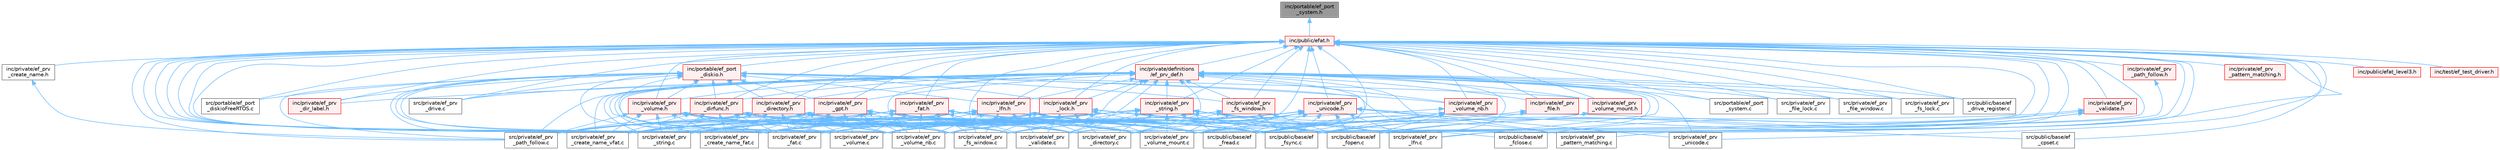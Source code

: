digraph "inc/portable/ef_port_system.h"
{
 // LATEX_PDF_SIZE
  bgcolor="transparent";
  edge [fontname=Helvetica,fontsize=10,labelfontname=Helvetica,labelfontsize=10];
  node [fontname=Helvetica,fontsize=10,shape=box,height=0.2,width=0.4];
  Node1 [id="Node000001",label="inc/portable/ef_port\l_system.h",height=0.2,width=0.4,color="gray40", fillcolor="grey60", style="filled", fontcolor="black",tooltip="Header file for portable system functions."];
  Node1 -> Node2 [id="edge1_Node000001_Node000002",dir="back",color="steelblue1",style="solid",tooltip=" "];
  Node2 [id="Node000002",label="inc/public/efat.h",height=0.2,width=0.4,color="red", fillcolor="#FFF0F0", style="filled",URL="$efat_8h.html",tooltip="Header file for eFAT module."];
  Node2 -> Node3 [id="edge2_Node000002_Node000003",dir="back",color="steelblue1",style="solid",tooltip=" "];
  Node3 [id="Node000003",label="inc/portable/ef_port\l_diskio.h",height=0.2,width=0.4,color="red", fillcolor="#FFF0F0", style="filled",URL="$ef__port__diskio_8h.html",tooltip="Header file for Low level disk interface."];
  Node3 -> Node4 [id="edge3_Node000003_Node000004",dir="back",color="steelblue1",style="solid",tooltip=" "];
  Node4 [id="Node000004",label="inc/private/ef_prv\l_dir_label.h",height=0.2,width=0.4,color="red", fillcolor="#FFF0F0", style="filled",URL="$ef__prv__dir__label_8h.html",tooltip="Private Header file for FAT directory functions."];
  Node3 -> Node7 [id="edge4_Node000003_Node000007",dir="back",color="steelblue1",style="solid",tooltip=" "];
  Node7 [id="Node000007",label="inc/private/ef_prv\l_directory.h",height=0.2,width=0.4,color="red", fillcolor="#FFF0F0", style="filled",URL="$ef__prv__directory_8h.html",tooltip="Private Header file for directory handling."];
  Node7 -> Node8 [id="edge5_Node000007_Node000008",dir="back",color="steelblue1",style="solid",tooltip=" "];
  Node8 [id="Node000008",label="src/private/ef_prv\l_create_name_fat.c",height=0.2,width=0.4,color="grey40", fillcolor="white", style="filled",URL="$ef__prv__create__name__fat_8c.html",tooltip="Code file for functions."];
  Node7 -> Node9 [id="edge6_Node000007_Node000009",dir="back",color="steelblue1",style="solid",tooltip=" "];
  Node9 [id="Node000009",label="src/private/ef_prv\l_create_name_vfat.c",height=0.2,width=0.4,color="grey40", fillcolor="white", style="filled",URL="$ef__prv__create__name__vfat_8c.html",tooltip="Code file for functions."];
  Node7 -> Node10 [id="edge7_Node000007_Node000010",dir="back",color="steelblue1",style="solid",tooltip=" "];
  Node10 [id="Node000010",label="src/private/ef_prv\l_directory.c",height=0.2,width=0.4,color="grey40", fillcolor="white", style="filled",URL="$ef__prv__directory_8c.html",tooltip="Code file for directory handling."];
  Node7 -> Node11 [id="edge8_Node000007_Node000011",dir="back",color="steelblue1",style="solid",tooltip=" "];
  Node11 [id="Node000011",label="src/private/ef_prv\l_fat.c",height=0.2,width=0.4,color="grey40", fillcolor="white", style="filled",URL="$ef__prv__fat_8c.html",tooltip="Code file for FAT functions."];
  Node7 -> Node12 [id="edge9_Node000007_Node000012",dir="back",color="steelblue1",style="solid",tooltip=" "];
  Node12 [id="Node000012",label="src/private/ef_prv\l_fs_window.c",height=0.2,width=0.4,color="grey40", fillcolor="white", style="filled",URL="$ef__prv__fs__window_8c.html",tooltip="FS window load or Store."];
  Node7 -> Node13 [id="edge10_Node000007_Node000013",dir="back",color="steelblue1",style="solid",tooltip=" "];
  Node13 [id="Node000013",label="src/private/ef_prv\l_path_follow.c",height=0.2,width=0.4,color="grey40", fillcolor="white", style="filled",URL="$ef__prv__path__follow_8c.html",tooltip="Code file for functions."];
  Node7 -> Node14 [id="edge11_Node000007_Node000014",dir="back",color="steelblue1",style="solid",tooltip=" "];
  Node14 [id="Node000014",label="src/private/ef_prv\l_string.c",height=0.2,width=0.4,color="grey40", fillcolor="white", style="filled",URL="$ef__prv__string_8c.html",tooltip="String functions."];
  Node7 -> Node15 [id="edge12_Node000007_Node000015",dir="back",color="steelblue1",style="solid",tooltip=" "];
  Node15 [id="Node000015",label="src/private/ef_prv\l_validate.c",height=0.2,width=0.4,color="grey40", fillcolor="white", style="filled",URL="$ef__prv__validate_8c.html",tooltip="Check if the file/directory object is valid and lock the filesystem if it is valid."];
  Node7 -> Node16 [id="edge13_Node000007_Node000016",dir="back",color="steelblue1",style="solid",tooltip=" "];
  Node16 [id="Node000016",label="src/private/ef_prv\l_volume.c",height=0.2,width=0.4,color="grey40", fillcolor="white", style="filled",URL="$ef__prv__volume_8c.html",tooltip="Private volume access variables and functions."];
  Node7 -> Node17 [id="edge14_Node000007_Node000017",dir="back",color="steelblue1",style="solid",tooltip=" "];
  Node17 [id="Node000017",label="src/private/ef_prv\l_volume_mount.c",height=0.2,width=0.4,color="grey40", fillcolor="white", style="filled",URL="$ef__prv__volume__mount_8c.html",tooltip="Private volume mounting functions."];
  Node7 -> Node18 [id="edge15_Node000007_Node000018",dir="back",color="steelblue1",style="solid",tooltip=" "];
  Node18 [id="Node000018",label="src/private/ef_prv\l_volume_nb.c",height=0.2,width=0.4,color="grey40", fillcolor="white", style="filled",URL="$ef__prv__volume__nb_8c.html",tooltip="Private volume number management."];
  Node7 -> Node19 [id="edge16_Node000007_Node000019",dir="back",color="steelblue1",style="solid",tooltip=" "];
  Node19 [id="Node000019",label="src/public/base/ef\l_fopen.c",height=0.2,width=0.4,color="grey40", fillcolor="white", style="filled",URL="$ef__fopen_8c.html",tooltip="Open or Create a File."];
  Node7 -> Node20 [id="edge17_Node000007_Node000020",dir="back",color="steelblue1",style="solid",tooltip=" "];
  Node20 [id="Node000020",label="src/public/base/ef\l_fread.c",height=0.2,width=0.4,color="grey40", fillcolor="white", style="filled",URL="$ef__fread_8c.html",tooltip="Read File."];
  Node7 -> Node21 [id="edge18_Node000007_Node000021",dir="back",color="steelblue1",style="solid",tooltip=" "];
  Node21 [id="Node000021",label="src/public/base/ef\l_fsync.c",height=0.2,width=0.4,color="grey40", fillcolor="white", style="filled",URL="$ef__fsync_8c.html",tooltip="Synchronize the File."];
  Node3 -> Node41 [id="edge19_Node000003_Node000041",dir="back",color="steelblue1",style="solid",tooltip=" "];
  Node41 [id="Node000041",label="inc/private/ef_prv\l_dirfunc.h",height=0.2,width=0.4,color="red", fillcolor="#FFF0F0", style="filled",URL="$ef__prv__dirfunc_8h_source.html",tooltip=" "];
  Node41 -> Node8 [id="edge20_Node000041_Node000008",dir="back",color="steelblue1",style="solid",tooltip=" "];
  Node41 -> Node9 [id="edge21_Node000041_Node000009",dir="back",color="steelblue1",style="solid",tooltip=" "];
  Node41 -> Node10 [id="edge22_Node000041_Node000010",dir="back",color="steelblue1",style="solid",tooltip=" "];
  Node41 -> Node11 [id="edge23_Node000041_Node000011",dir="back",color="steelblue1",style="solid",tooltip=" "];
  Node41 -> Node12 [id="edge24_Node000041_Node000012",dir="back",color="steelblue1",style="solid",tooltip=" "];
  Node41 -> Node13 [id="edge25_Node000041_Node000013",dir="back",color="steelblue1",style="solid",tooltip=" "];
  Node41 -> Node14 [id="edge26_Node000041_Node000014",dir="back",color="steelblue1",style="solid",tooltip=" "];
  Node41 -> Node15 [id="edge27_Node000041_Node000015",dir="back",color="steelblue1",style="solid",tooltip=" "];
  Node41 -> Node16 [id="edge28_Node000041_Node000016",dir="back",color="steelblue1",style="solid",tooltip=" "];
  Node41 -> Node17 [id="edge29_Node000041_Node000017",dir="back",color="steelblue1",style="solid",tooltip=" "];
  Node41 -> Node18 [id="edge30_Node000041_Node000018",dir="back",color="steelblue1",style="solid",tooltip=" "];
  Node41 -> Node19 [id="edge31_Node000041_Node000019",dir="back",color="steelblue1",style="solid",tooltip=" "];
  Node41 -> Node20 [id="edge32_Node000041_Node000020",dir="back",color="steelblue1",style="solid",tooltip=" "];
  Node41 -> Node21 [id="edge33_Node000041_Node000021",dir="back",color="steelblue1",style="solid",tooltip=" "];
  Node3 -> Node42 [id="edge34_Node000003_Node000042",dir="back",color="steelblue1",style="solid",tooltip=" "];
  Node42 [id="Node000042",label="inc/private/ef_prv\l_fs_window.h",height=0.2,width=0.4,color="red", fillcolor="#FFF0F0", style="filled",URL="$ef__prv__fs__window_8h.html",tooltip="Private disk access window in the filesystem object."];
  Node42 -> Node10 [id="edge35_Node000042_Node000010",dir="back",color="steelblue1",style="solid",tooltip=" "];
  Node42 -> Node11 [id="edge36_Node000042_Node000011",dir="back",color="steelblue1",style="solid",tooltip=" "];
  Node42 -> Node16 [id="edge37_Node000042_Node000016",dir="back",color="steelblue1",style="solid",tooltip=" "];
  Node42 -> Node17 [id="edge38_Node000042_Node000017",dir="back",color="steelblue1",style="solid",tooltip=" "];
  Node42 -> Node19 [id="edge39_Node000042_Node000019",dir="back",color="steelblue1",style="solid",tooltip=" "];
  Node42 -> Node21 [id="edge40_Node000042_Node000021",dir="back",color="steelblue1",style="solid",tooltip=" "];
  Node3 -> Node43 [id="edge41_Node000003_Node000043",dir="back",color="steelblue1",style="solid",tooltip=" "];
  Node43 [id="Node000043",label="inc/private/ef_prv\l_gpt.h",height=0.2,width=0.4,color="red", fillcolor="#FFF0F0", style="filled",URL="$ef__prv__gpt_8h.html",tooltip="Private GPT support function."];
  Node43 -> Node8 [id="edge42_Node000043_Node000008",dir="back",color="steelblue1",style="solid",tooltip=" "];
  Node43 -> Node9 [id="edge43_Node000043_Node000009",dir="back",color="steelblue1",style="solid",tooltip=" "];
  Node43 -> Node10 [id="edge44_Node000043_Node000010",dir="back",color="steelblue1",style="solid",tooltip=" "];
  Node43 -> Node11 [id="edge45_Node000043_Node000011",dir="back",color="steelblue1",style="solid",tooltip=" "];
  Node43 -> Node12 [id="edge46_Node000043_Node000012",dir="back",color="steelblue1",style="solid",tooltip=" "];
  Node43 -> Node13 [id="edge47_Node000043_Node000013",dir="back",color="steelblue1",style="solid",tooltip=" "];
  Node43 -> Node14 [id="edge48_Node000043_Node000014",dir="back",color="steelblue1",style="solid",tooltip=" "];
  Node43 -> Node15 [id="edge49_Node000043_Node000015",dir="back",color="steelblue1",style="solid",tooltip=" "];
  Node43 -> Node16 [id="edge50_Node000043_Node000016",dir="back",color="steelblue1",style="solid",tooltip=" "];
  Node43 -> Node17 [id="edge51_Node000043_Node000017",dir="back",color="steelblue1",style="solid",tooltip=" "];
  Node43 -> Node18 [id="edge52_Node000043_Node000018",dir="back",color="steelblue1",style="solid",tooltip=" "];
  Node43 -> Node19 [id="edge53_Node000043_Node000019",dir="back",color="steelblue1",style="solid",tooltip=" "];
  Node43 -> Node20 [id="edge54_Node000043_Node000020",dir="back",color="steelblue1",style="solid",tooltip=" "];
  Node43 -> Node21 [id="edge55_Node000043_Node000021",dir="back",color="steelblue1",style="solid",tooltip=" "];
  Node3 -> Node45 [id="edge56_Node000003_Node000045",dir="back",color="steelblue1",style="solid",tooltip=" "];
  Node45 [id="Node000045",label="inc/private/ef_prv\l_lfn.h",height=0.2,width=0.4,color="red", fillcolor="#FFF0F0", style="filled",URL="$ef__prv__lfn_8h.html",tooltip="Private header for Long File Name support."];
  Node45 -> Node8 [id="edge57_Node000045_Node000008",dir="back",color="steelblue1",style="solid",tooltip=" "];
  Node45 -> Node9 [id="edge58_Node000045_Node000009",dir="back",color="steelblue1",style="solid",tooltip=" "];
  Node45 -> Node10 [id="edge59_Node000045_Node000010",dir="back",color="steelblue1",style="solid",tooltip=" "];
  Node45 -> Node11 [id="edge60_Node000045_Node000011",dir="back",color="steelblue1",style="solid",tooltip=" "];
  Node45 -> Node12 [id="edge61_Node000045_Node000012",dir="back",color="steelblue1",style="solid",tooltip=" "];
  Node45 -> Node46 [id="edge62_Node000045_Node000046",dir="back",color="steelblue1",style="solid",tooltip=" "];
  Node46 [id="Node000046",label="src/private/ef_prv\l_lfn.c",height=0.2,width=0.4,color="grey40", fillcolor="white", style="filled",URL="$ef__prv__lfn_8c.html",tooltip="Code file for functions."];
  Node45 -> Node13 [id="edge63_Node000045_Node000013",dir="back",color="steelblue1",style="solid",tooltip=" "];
  Node45 -> Node14 [id="edge64_Node000045_Node000014",dir="back",color="steelblue1",style="solid",tooltip=" "];
  Node45 -> Node15 [id="edge65_Node000045_Node000015",dir="back",color="steelblue1",style="solid",tooltip=" "];
  Node45 -> Node16 [id="edge66_Node000045_Node000016",dir="back",color="steelblue1",style="solid",tooltip=" "];
  Node45 -> Node17 [id="edge67_Node000045_Node000017",dir="back",color="steelblue1",style="solid",tooltip=" "];
  Node45 -> Node18 [id="edge68_Node000045_Node000018",dir="back",color="steelblue1",style="solid",tooltip=" "];
  Node45 -> Node19 [id="edge69_Node000045_Node000019",dir="back",color="steelblue1",style="solid",tooltip=" "];
  Node45 -> Node20 [id="edge70_Node000045_Node000020",dir="back",color="steelblue1",style="solid",tooltip=" "];
  Node45 -> Node21 [id="edge71_Node000045_Node000021",dir="back",color="steelblue1",style="solid",tooltip=" "];
  Node3 -> Node47 [id="edge72_Node000003_Node000047",dir="back",color="steelblue1",style="solid",tooltip=" "];
  Node47 [id="Node000047",label="inc/private/ef_prv\l_lock.h",height=0.2,width=0.4,color="red", fillcolor="#FFF0F0", style="filled",URL="$ef__prv__lock_8h.html",tooltip="Private Header file for access control to the volume."];
  Node47 -> Node8 [id="edge73_Node000047_Node000008",dir="back",color="steelblue1",style="solid",tooltip=" "];
  Node47 -> Node9 [id="edge74_Node000047_Node000009",dir="back",color="steelblue1",style="solid",tooltip=" "];
  Node47 -> Node10 [id="edge75_Node000047_Node000010",dir="back",color="steelblue1",style="solid",tooltip=" "];
  Node47 -> Node12 [id="edge76_Node000047_Node000012",dir="back",color="steelblue1",style="solid",tooltip=" "];
  Node47 -> Node13 [id="edge77_Node000047_Node000013",dir="back",color="steelblue1",style="solid",tooltip=" "];
  Node47 -> Node14 [id="edge78_Node000047_Node000014",dir="back",color="steelblue1",style="solid",tooltip=" "];
  Node47 -> Node15 [id="edge79_Node000047_Node000015",dir="back",color="steelblue1",style="solid",tooltip=" "];
  Node47 -> Node16 [id="edge80_Node000047_Node000016",dir="back",color="steelblue1",style="solid",tooltip=" "];
  Node47 -> Node17 [id="edge81_Node000047_Node000017",dir="back",color="steelblue1",style="solid",tooltip=" "];
  Node47 -> Node18 [id="edge82_Node000047_Node000018",dir="back",color="steelblue1",style="solid",tooltip=" "];
  Node47 -> Node48 [id="edge83_Node000047_Node000048",dir="back",color="steelblue1",style="solid",tooltip=" "];
  Node48 [id="Node000048",label="src/public/base/ef\l_fclose.c",height=0.2,width=0.4,color="grey40", fillcolor="white", style="filled",URL="$ef__fclose_8c.html",tooltip="File Close."];
  Node47 -> Node19 [id="edge84_Node000047_Node000019",dir="back",color="steelblue1",style="solid",tooltip=" "];
  Node47 -> Node20 [id="edge85_Node000047_Node000020",dir="back",color="steelblue1",style="solid",tooltip=" "];
  Node47 -> Node21 [id="edge86_Node000047_Node000021",dir="back",color="steelblue1",style="solid",tooltip=" "];
  Node3 -> Node50 [id="edge87_Node000003_Node000050",dir="back",color="steelblue1",style="solid",tooltip=" "];
  Node50 [id="Node000050",label="inc/private/ef_prv\l_volume.h",height=0.2,width=0.4,color="red", fillcolor="#FFF0F0", style="filled",URL="$ef__prv__volume_8h.html",tooltip="Private volume access management."];
  Node50 -> Node8 [id="edge88_Node000050_Node000008",dir="back",color="steelblue1",style="solid",tooltip=" "];
  Node50 -> Node9 [id="edge89_Node000050_Node000009",dir="back",color="steelblue1",style="solid",tooltip=" "];
  Node50 -> Node10 [id="edge90_Node000050_Node000010",dir="back",color="steelblue1",style="solid",tooltip=" "];
  Node50 -> Node11 [id="edge91_Node000050_Node000011",dir="back",color="steelblue1",style="solid",tooltip=" "];
  Node50 -> Node12 [id="edge92_Node000050_Node000012",dir="back",color="steelblue1",style="solid",tooltip=" "];
  Node50 -> Node13 [id="edge93_Node000050_Node000013",dir="back",color="steelblue1",style="solid",tooltip=" "];
  Node50 -> Node14 [id="edge94_Node000050_Node000014",dir="back",color="steelblue1",style="solid",tooltip=" "];
  Node50 -> Node15 [id="edge95_Node000050_Node000015",dir="back",color="steelblue1",style="solid",tooltip=" "];
  Node50 -> Node16 [id="edge96_Node000050_Node000016",dir="back",color="steelblue1",style="solid",tooltip=" "];
  Node50 -> Node17 [id="edge97_Node000050_Node000017",dir="back",color="steelblue1",style="solid",tooltip=" "];
  Node50 -> Node18 [id="edge98_Node000050_Node000018",dir="back",color="steelblue1",style="solid",tooltip=" "];
  Node50 -> Node19 [id="edge99_Node000050_Node000019",dir="back",color="steelblue1",style="solid",tooltip=" "];
  Node50 -> Node20 [id="edge100_Node000050_Node000020",dir="back",color="steelblue1",style="solid",tooltip=" "];
  Node50 -> Node21 [id="edge101_Node000050_Node000021",dir="back",color="steelblue1",style="solid",tooltip=" "];
  Node3 -> Node52 [id="edge102_Node000003_Node000052",dir="back",color="steelblue1",style="solid",tooltip=" "];
  Node52 [id="Node000052",label="inc/private/ef_prv\l_volume_mount.h",height=0.2,width=0.4,color="red", fillcolor="#FFF0F0", style="filled",URL="$ef__prv__volume__mount_8h.html",tooltip="Private volume mounting."];
  Node52 -> Node19 [id="edge103_Node000052_Node000019",dir="back",color="steelblue1",style="solid",tooltip=" "];
  Node3 -> Node53 [id="edge104_Node000003_Node000053",dir="back",color="steelblue1",style="solid",tooltip=" "];
  Node53 [id="Node000053",label="inc/private/ef_prv\l_volume_nb.h",height=0.2,width=0.4,color="red", fillcolor="#FFF0F0", style="filled",URL="$ef__prv__volume__nb_8h.html",tooltip="Private volume numbering."];
  Node53 -> Node17 [id="edge105_Node000053_Node000017",dir="back",color="steelblue1",style="solid",tooltip=" "];
  Node53 -> Node18 [id="edge106_Node000053_Node000018",dir="back",color="steelblue1",style="solid",tooltip=" "];
  Node53 -> Node19 [id="edge107_Node000053_Node000019",dir="back",color="steelblue1",style="solid",tooltip=" "];
  Node53 -> Node20 [id="edge108_Node000053_Node000020",dir="back",color="steelblue1",style="solid",tooltip=" "];
  Node53 -> Node21 [id="edge109_Node000053_Node000021",dir="back",color="steelblue1",style="solid",tooltip=" "];
  Node3 -> Node55 [id="edge110_Node000003_Node000055",dir="back",color="steelblue1",style="solid",tooltip=" "];
  Node55 [id="Node000055",label="src/portable/ef_port\l_diskioFreeRTOS.c",height=0.2,width=0.4,color="grey40", fillcolor="white", style="filled",URL="$ef__port__diskio_free_r_t_o_s_8c.html",tooltip="Code file for Low level disk interface."];
  Node3 -> Node8 [id="edge111_Node000003_Node000008",dir="back",color="steelblue1",style="solid",tooltip=" "];
  Node3 -> Node9 [id="edge112_Node000003_Node000009",dir="back",color="steelblue1",style="solid",tooltip=" "];
  Node3 -> Node56 [id="edge113_Node000003_Node000056",dir="back",color="steelblue1",style="solid",tooltip=" "];
  Node56 [id="Node000056",label="src/private/ef_prv\l_drive.c",height=0.2,width=0.4,color="grey40", fillcolor="white", style="filled",URL="$ef__prv__drive_8c.html",tooltip="Code file for Low level disk interface."];
  Node3 -> Node13 [id="edge114_Node000003_Node000013",dir="back",color="steelblue1",style="solid",tooltip=" "];
  Node3 -> Node14 [id="edge115_Node000003_Node000014",dir="back",color="steelblue1",style="solid",tooltip=" "];
  Node3 -> Node16 [id="edge116_Node000003_Node000016",dir="back",color="steelblue1",style="solid",tooltip=" "];
  Node3 -> Node18 [id="edge117_Node000003_Node000018",dir="back",color="steelblue1",style="solid",tooltip=" "];
  Node3 -> Node20 [id="edge118_Node000003_Node000020",dir="back",color="steelblue1",style="solid",tooltip=" "];
  Node2 -> Node57 [id="edge119_Node000002_Node000057",dir="back",color="steelblue1",style="solid",tooltip=" "];
  Node57 [id="Node000057",label="inc/private/definitions\l/ef_prv_def.h",height=0.2,width=0.4,color="red", fillcolor="#FFF0F0", style="filled",URL="$ef__prv__def_8h.html",tooltip="Private definitions."];
  Node57 -> Node4 [id="edge120_Node000057_Node000004",dir="back",color="steelblue1",style="solid",tooltip=" "];
  Node57 -> Node7 [id="edge121_Node000057_Node000007",dir="back",color="steelblue1",style="solid",tooltip=" "];
  Node57 -> Node41 [id="edge122_Node000057_Node000041",dir="back",color="steelblue1",style="solid",tooltip=" "];
  Node57 -> Node61 [id="edge123_Node000057_Node000061",dir="back",color="steelblue1",style="solid",tooltip=" "];
  Node61 [id="Node000061",label="inc/private/ef_prv\l_file.h",height=0.2,width=0.4,color="red", fillcolor="#FFF0F0", style="filled",URL="$ef__prv__file_8h.html",tooltip="Private file specific functions protoypes."];
  Node61 -> Node20 [id="edge124_Node000061_Node000020",dir="back",color="steelblue1",style="solid",tooltip=" "];
  Node61 -> Node21 [id="edge125_Node000061_Node000021",dir="back",color="steelblue1",style="solid",tooltip=" "];
  Node57 -> Node42 [id="edge126_Node000057_Node000042",dir="back",color="steelblue1",style="solid",tooltip=" "];
  Node57 -> Node43 [id="edge127_Node000057_Node000043",dir="back",color="steelblue1",style="solid",tooltip=" "];
  Node57 -> Node45 [id="edge128_Node000057_Node000045",dir="back",color="steelblue1",style="solid",tooltip=" "];
  Node57 -> Node47 [id="edge129_Node000057_Node000047",dir="back",color="steelblue1",style="solid",tooltip=" "];
  Node57 -> Node62 [id="edge130_Node000057_Node000062",dir="back",color="steelblue1",style="solid",tooltip=" "];
  Node62 [id="Node000062",label="inc/private/ef_prv\l_string.h",height=0.2,width=0.4,color="red", fillcolor="#FFF0F0", style="filled",URL="$ef__prv__string_8h.html",tooltip="Private Header file for string functions."];
  Node62 -> Node8 [id="edge131_Node000062_Node000008",dir="back",color="steelblue1",style="solid",tooltip=" "];
  Node62 -> Node9 [id="edge132_Node000062_Node000009",dir="back",color="steelblue1",style="solid",tooltip=" "];
  Node62 -> Node10 [id="edge133_Node000062_Node000010",dir="back",color="steelblue1",style="solid",tooltip=" "];
  Node62 -> Node12 [id="edge134_Node000062_Node000012",dir="back",color="steelblue1",style="solid",tooltip=" "];
  Node62 -> Node46 [id="edge135_Node000062_Node000046",dir="back",color="steelblue1",style="solid",tooltip=" "];
  Node62 -> Node13 [id="edge136_Node000062_Node000013",dir="back",color="steelblue1",style="solid",tooltip=" "];
  Node62 -> Node63 [id="edge137_Node000062_Node000063",dir="back",color="steelblue1",style="solid",tooltip=" "];
  Node63 [id="Node000063",label="src/private/ef_prv\l_pattern_matching.c",height=0.2,width=0.4,color="grey40", fillcolor="white", style="filled",URL="$ef__prv__pattern__matching_8c.html",tooltip="Code file for functions."];
  Node62 -> Node14 [id="edge138_Node000062_Node000014",dir="back",color="steelblue1",style="solid",tooltip=" "];
  Node62 -> Node15 [id="edge139_Node000062_Node000015",dir="back",color="steelblue1",style="solid",tooltip=" "];
  Node62 -> Node16 [id="edge140_Node000062_Node000016",dir="back",color="steelblue1",style="solid",tooltip=" "];
  Node62 -> Node17 [id="edge141_Node000062_Node000017",dir="back",color="steelblue1",style="solid",tooltip=" "];
  Node62 -> Node18 [id="edge142_Node000062_Node000018",dir="back",color="steelblue1",style="solid",tooltip=" "];
  Node62 -> Node19 [id="edge143_Node000062_Node000019",dir="back",color="steelblue1",style="solid",tooltip=" "];
  Node62 -> Node20 [id="edge144_Node000062_Node000020",dir="back",color="steelblue1",style="solid",tooltip=" "];
  Node62 -> Node21 [id="edge145_Node000062_Node000021",dir="back",color="steelblue1",style="solid",tooltip=" "];
  Node57 -> Node50 [id="edge146_Node000057_Node000050",dir="back",color="steelblue1",style="solid",tooltip=" "];
  Node57 -> Node52 [id="edge147_Node000057_Node000052",dir="back",color="steelblue1",style="solid",tooltip=" "];
  Node57 -> Node53 [id="edge148_Node000057_Node000053",dir="back",color="steelblue1",style="solid",tooltip=" "];
  Node57 -> Node66 [id="edge149_Node000057_Node000066",dir="back",color="steelblue1",style="solid",tooltip=" "];
  Node66 [id="Node000066",label="src/portable/ef_port\l_system.c",height=0.2,width=0.4,color="grey40", fillcolor="white", style="filled",URL="$ef__port__system_8c.html",tooltip="Code file for OS Dependent Functions for eFAT."];
  Node57 -> Node8 [id="edge150_Node000057_Node000008",dir="back",color="steelblue1",style="solid",tooltip=" "];
  Node57 -> Node9 [id="edge151_Node000057_Node000009",dir="back",color="steelblue1",style="solid",tooltip=" "];
  Node57 -> Node10 [id="edge152_Node000057_Node000010",dir="back",color="steelblue1",style="solid",tooltip=" "];
  Node57 -> Node56 [id="edge153_Node000057_Node000056",dir="back",color="steelblue1",style="solid",tooltip=" "];
  Node57 -> Node11 [id="edge154_Node000057_Node000011",dir="back",color="steelblue1",style="solid",tooltip=" "];
  Node57 -> Node67 [id="edge155_Node000057_Node000067",dir="back",color="steelblue1",style="solid",tooltip=" "];
  Node67 [id="Node000067",label="src/private/ef_prv\l_file_lock.c",height=0.2,width=0.4,color="grey40", fillcolor="white", style="filled",URL="$ef__prv__file__lock_8c.html",tooltip="Code file for functions."];
  Node57 -> Node68 [id="edge156_Node000057_Node000068",dir="back",color="steelblue1",style="solid",tooltip=" "];
  Node68 [id="Node000068",label="src/private/ef_prv\l_file_window.c",height=0.2,width=0.4,color="grey40", fillcolor="white", style="filled",URL="$ef__prv__file__window_8c.html",tooltip="File window management."];
  Node57 -> Node69 [id="edge157_Node000057_Node000069",dir="back",color="steelblue1",style="solid",tooltip=" "];
  Node69 [id="Node000069",label="src/private/ef_prv\l_fs_lock.c",height=0.2,width=0.4,color="grey40", fillcolor="white", style="filled",URL="$ef__prv__fs__lock_8c.html",tooltip="Filesystem locking / unlocking."];
  Node57 -> Node12 [id="edge158_Node000057_Node000012",dir="back",color="steelblue1",style="solid",tooltip=" "];
  Node57 -> Node46 [id="edge159_Node000057_Node000046",dir="back",color="steelblue1",style="solid",tooltip=" "];
  Node57 -> Node13 [id="edge160_Node000057_Node000013",dir="back",color="steelblue1",style="solid",tooltip=" "];
  Node57 -> Node14 [id="edge161_Node000057_Node000014",dir="back",color="steelblue1",style="solid",tooltip=" "];
  Node57 -> Node70 [id="edge162_Node000057_Node000070",dir="back",color="steelblue1",style="solid",tooltip=" "];
  Node70 [id="Node000070",label="src/private/ef_prv\l_unicode.c",height=0.2,width=0.4,color="grey40", fillcolor="white", style="filled",URL="$ef__prv__unicode_8c.html",tooltip="Code file for unicode support."];
  Node57 -> Node15 [id="edge163_Node000057_Node000015",dir="back",color="steelblue1",style="solid",tooltip=" "];
  Node57 -> Node16 [id="edge164_Node000057_Node000016",dir="back",color="steelblue1",style="solid",tooltip=" "];
  Node57 -> Node17 [id="edge165_Node000057_Node000017",dir="back",color="steelblue1",style="solid",tooltip=" "];
  Node57 -> Node18 [id="edge166_Node000057_Node000018",dir="back",color="steelblue1",style="solid",tooltip=" "];
  Node57 -> Node71 [id="edge167_Node000057_Node000071",dir="back",color="steelblue1",style="solid",tooltip=" "];
  Node71 [id="Node000071",label="src/public/base/ef\l_drive_register.c",height=0.2,width=0.4,color="grey40", fillcolor="white", style="filled",URL="$ef__drive__register_8c.html",tooltip="Register a drive in the system."];
  Node57 -> Node19 [id="edge168_Node000057_Node000019",dir="back",color="steelblue1",style="solid",tooltip=" "];
  Node57 -> Node20 [id="edge169_Node000057_Node000020",dir="back",color="steelblue1",style="solid",tooltip=" "];
  Node57 -> Node21 [id="edge170_Node000057_Node000021",dir="back",color="steelblue1",style="solid",tooltip=" "];
  Node2 -> Node74 [id="edge171_Node000002_Node000074",dir="back",color="steelblue1",style="solid",tooltip=" "];
  Node74 [id="Node000074",label="inc/private/ef_prv\l_create_name.h",height=0.2,width=0.4,color="grey40", fillcolor="white", style="filled",URL="$ef__prv__create__name_8h.html",tooltip="Private Header file."];
  Node74 -> Node13 [id="edge172_Node000074_Node000013",dir="back",color="steelblue1",style="solid",tooltip=" "];
  Node2 -> Node4 [id="edge173_Node000002_Node000004",dir="back",color="steelblue1",style="solid",tooltip=" "];
  Node2 -> Node7 [id="edge174_Node000002_Node000007",dir="back",color="steelblue1",style="solid",tooltip=" "];
  Node2 -> Node41 [id="edge175_Node000002_Node000041",dir="back",color="steelblue1",style="solid",tooltip=" "];
  Node2 -> Node75 [id="edge176_Node000002_Node000075",dir="back",color="steelblue1",style="solid",tooltip=" "];
  Node75 [id="Node000075",label="inc/private/ef_prv\l_fat.h",height=0.2,width=0.4,color="red", fillcolor="#FFF0F0", style="filled",URL="$ef__prv__fat_8h.html",tooltip="Private Header file."];
  Node75 -> Node8 [id="edge177_Node000075_Node000008",dir="back",color="steelblue1",style="solid",tooltip=" "];
  Node75 -> Node9 [id="edge178_Node000075_Node000009",dir="back",color="steelblue1",style="solid",tooltip=" "];
  Node75 -> Node10 [id="edge179_Node000075_Node000010",dir="back",color="steelblue1",style="solid",tooltip=" "];
  Node75 -> Node11 [id="edge180_Node000075_Node000011",dir="back",color="steelblue1",style="solid",tooltip=" "];
  Node75 -> Node12 [id="edge181_Node000075_Node000012",dir="back",color="steelblue1",style="solid",tooltip=" "];
  Node75 -> Node46 [id="edge182_Node000075_Node000046",dir="back",color="steelblue1",style="solid",tooltip=" "];
  Node75 -> Node13 [id="edge183_Node000075_Node000013",dir="back",color="steelblue1",style="solid",tooltip=" "];
  Node75 -> Node14 [id="edge184_Node000075_Node000014",dir="back",color="steelblue1",style="solid",tooltip=" "];
  Node75 -> Node15 [id="edge185_Node000075_Node000015",dir="back",color="steelblue1",style="solid",tooltip=" "];
  Node75 -> Node16 [id="edge186_Node000075_Node000016",dir="back",color="steelblue1",style="solid",tooltip=" "];
  Node75 -> Node17 [id="edge187_Node000075_Node000017",dir="back",color="steelblue1",style="solid",tooltip=" "];
  Node75 -> Node18 [id="edge188_Node000075_Node000018",dir="back",color="steelblue1",style="solid",tooltip=" "];
  Node75 -> Node19 [id="edge189_Node000075_Node000019",dir="back",color="steelblue1",style="solid",tooltip=" "];
  Node75 -> Node20 [id="edge190_Node000075_Node000020",dir="back",color="steelblue1",style="solid",tooltip=" "];
  Node75 -> Node21 [id="edge191_Node000075_Node000021",dir="back",color="steelblue1",style="solid",tooltip=" "];
  Node2 -> Node61 [id="edge192_Node000002_Node000061",dir="back",color="steelblue1",style="solid",tooltip=" "];
  Node2 -> Node42 [id="edge193_Node000002_Node000042",dir="back",color="steelblue1",style="solid",tooltip=" "];
  Node2 -> Node43 [id="edge194_Node000002_Node000043",dir="back",color="steelblue1",style="solid",tooltip=" "];
  Node2 -> Node45 [id="edge195_Node000002_Node000045",dir="back",color="steelblue1",style="solid",tooltip=" "];
  Node2 -> Node47 [id="edge196_Node000002_Node000047",dir="back",color="steelblue1",style="solid",tooltip=" "];
  Node2 -> Node76 [id="edge197_Node000002_Node000076",dir="back",color="steelblue1",style="solid",tooltip=" "];
  Node76 [id="Node000076",label="inc/private/ef_prv\l_path_follow.h",height=0.2,width=0.4,color="red", fillcolor="#FFF0F0", style="filled",URL="$ef__prv__path__follow_8h.html",tooltip="Private Header file."];
  Node76 -> Node19 [id="edge198_Node000076_Node000019",dir="back",color="steelblue1",style="solid",tooltip=" "];
  Node2 -> Node77 [id="edge199_Node000002_Node000077",dir="back",color="steelblue1",style="solid",tooltip=" "];
  Node77 [id="Node000077",label="inc/private/ef_prv\l_pattern_matching.h",height=0.2,width=0.4,color="red", fillcolor="#FFF0F0", style="filled",URL="$ef__prv__pattern__matching_8h.html",tooltip="Private Header file."];
  Node2 -> Node62 [id="edge200_Node000002_Node000062",dir="back",color="steelblue1",style="solid",tooltip=" "];
  Node2 -> Node78 [id="edge201_Node000002_Node000078",dir="back",color="steelblue1",style="solid",tooltip=" "];
  Node78 [id="Node000078",label="inc/private/ef_prv\l_unicode.h",height=0.2,width=0.4,color="red", fillcolor="#FFF0F0", style="filled",URL="$ef__prv__unicode_8h.html",tooltip="Private Header for unicode support."];
  Node78 -> Node8 [id="edge202_Node000078_Node000008",dir="back",color="steelblue1",style="solid",tooltip=" "];
  Node78 -> Node9 [id="edge203_Node000078_Node000009",dir="back",color="steelblue1",style="solid",tooltip=" "];
  Node78 -> Node10 [id="edge204_Node000078_Node000010",dir="back",color="steelblue1",style="solid",tooltip=" "];
  Node78 -> Node11 [id="edge205_Node000078_Node000011",dir="back",color="steelblue1",style="solid",tooltip=" "];
  Node78 -> Node12 [id="edge206_Node000078_Node000012",dir="back",color="steelblue1",style="solid",tooltip=" "];
  Node78 -> Node46 [id="edge207_Node000078_Node000046",dir="back",color="steelblue1",style="solid",tooltip=" "];
  Node78 -> Node13 [id="edge208_Node000078_Node000013",dir="back",color="steelblue1",style="solid",tooltip=" "];
  Node78 -> Node63 [id="edge209_Node000078_Node000063",dir="back",color="steelblue1",style="solid",tooltip=" "];
  Node78 -> Node14 [id="edge210_Node000078_Node000014",dir="back",color="steelblue1",style="solid",tooltip=" "];
  Node78 -> Node70 [id="edge211_Node000078_Node000070",dir="back",color="steelblue1",style="solid",tooltip=" "];
  Node78 -> Node15 [id="edge212_Node000078_Node000015",dir="back",color="steelblue1",style="solid",tooltip=" "];
  Node78 -> Node16 [id="edge213_Node000078_Node000016",dir="back",color="steelblue1",style="solid",tooltip=" "];
  Node78 -> Node17 [id="edge214_Node000078_Node000017",dir="back",color="steelblue1",style="solid",tooltip=" "];
  Node78 -> Node18 [id="edge215_Node000078_Node000018",dir="back",color="steelblue1",style="solid",tooltip=" "];
  Node78 -> Node79 [id="edge216_Node000078_Node000079",dir="back",color="steelblue1",style="solid",tooltip=" "];
  Node79 [id="Node000079",label="src/public/base/ef\l_cpset.c",height=0.2,width=0.4,color="grey40", fillcolor="white", style="filled",URL="$ef__cpset_8c.html",tooltip="Set Active Codepage for the ANSI/OEM encoding."];
  Node78 -> Node19 [id="edge217_Node000078_Node000019",dir="back",color="steelblue1",style="solid",tooltip=" "];
  Node78 -> Node20 [id="edge218_Node000078_Node000020",dir="back",color="steelblue1",style="solid",tooltip=" "];
  Node78 -> Node21 [id="edge219_Node000078_Node000021",dir="back",color="steelblue1",style="solid",tooltip=" "];
  Node2 -> Node80 [id="edge220_Node000002_Node000080",dir="back",color="steelblue1",style="solid",tooltip=" "];
  Node80 [id="Node000080",label="inc/private/ef_prv\l_validate.h",height=0.2,width=0.4,color="red", fillcolor="#FFF0F0", style="filled",URL="$ef__prv__validate_8h.html",tooltip="Private Header file."];
  Node80 -> Node17 [id="edge221_Node000080_Node000017",dir="back",color="steelblue1",style="solid",tooltip=" "];
  Node80 -> Node48 [id="edge222_Node000080_Node000048",dir="back",color="steelblue1",style="solid",tooltip=" "];
  Node80 -> Node19 [id="edge223_Node000080_Node000019",dir="back",color="steelblue1",style="solid",tooltip=" "];
  Node80 -> Node20 [id="edge224_Node000080_Node000020",dir="back",color="steelblue1",style="solid",tooltip=" "];
  Node80 -> Node21 [id="edge225_Node000080_Node000021",dir="back",color="steelblue1",style="solid",tooltip=" "];
  Node2 -> Node50 [id="edge226_Node000002_Node000050",dir="back",color="steelblue1",style="solid",tooltip=" "];
  Node2 -> Node52 [id="edge227_Node000002_Node000052",dir="back",color="steelblue1",style="solid",tooltip=" "];
  Node2 -> Node53 [id="edge228_Node000002_Node000053",dir="back",color="steelblue1",style="solid",tooltip=" "];
  Node2 -> Node81 [id="edge229_Node000002_Node000081",dir="back",color="steelblue1",style="solid",tooltip=" "];
  Node81 [id="Node000081",label="inc/public/efat_level3.h",height=0.2,width=0.4,color="red", fillcolor="#FFF0F0", style="filled",URL="$efat__level3_8h.html",tooltip="Header file for eFAT module."];
  Node2 -> Node82 [id="edge230_Node000002_Node000082",dir="back",color="steelblue1",style="solid",tooltip=" "];
  Node82 [id="Node000082",label="inc/test/ef_test_driver.h",height=0.2,width=0.4,color="red", fillcolor="#FFF0F0", style="filled",URL="$ef__test__driver_8h.html",tooltip="Header for functions for testing sdcard functionalities."];
  Node2 -> Node55 [id="edge231_Node000002_Node000055",dir="back",color="steelblue1",style="solid",tooltip=" "];
  Node2 -> Node66 [id="edge232_Node000002_Node000066",dir="back",color="steelblue1",style="solid",tooltip=" "];
  Node2 -> Node8 [id="edge233_Node000002_Node000008",dir="back",color="steelblue1",style="solid",tooltip=" "];
  Node2 -> Node9 [id="edge234_Node000002_Node000009",dir="back",color="steelblue1",style="solid",tooltip=" "];
  Node2 -> Node10 [id="edge235_Node000002_Node000010",dir="back",color="steelblue1",style="solid",tooltip=" "];
  Node2 -> Node56 [id="edge236_Node000002_Node000056",dir="back",color="steelblue1",style="solid",tooltip=" "];
  Node2 -> Node11 [id="edge237_Node000002_Node000011",dir="back",color="steelblue1",style="solid",tooltip=" "];
  Node2 -> Node67 [id="edge238_Node000002_Node000067",dir="back",color="steelblue1",style="solid",tooltip=" "];
  Node2 -> Node68 [id="edge239_Node000002_Node000068",dir="back",color="steelblue1",style="solid",tooltip=" "];
  Node2 -> Node69 [id="edge240_Node000002_Node000069",dir="back",color="steelblue1",style="solid",tooltip=" "];
  Node2 -> Node12 [id="edge241_Node000002_Node000012",dir="back",color="steelblue1",style="solid",tooltip=" "];
  Node2 -> Node46 [id="edge242_Node000002_Node000046",dir="back",color="steelblue1",style="solid",tooltip=" "];
  Node2 -> Node13 [id="edge243_Node000002_Node000013",dir="back",color="steelblue1",style="solid",tooltip=" "];
  Node2 -> Node63 [id="edge244_Node000002_Node000063",dir="back",color="steelblue1",style="solid",tooltip=" "];
  Node2 -> Node14 [id="edge245_Node000002_Node000014",dir="back",color="steelblue1",style="solid",tooltip=" "];
  Node2 -> Node70 [id="edge246_Node000002_Node000070",dir="back",color="steelblue1",style="solid",tooltip=" "];
  Node2 -> Node15 [id="edge247_Node000002_Node000015",dir="back",color="steelblue1",style="solid",tooltip=" "];
  Node2 -> Node16 [id="edge248_Node000002_Node000016",dir="back",color="steelblue1",style="solid",tooltip=" "];
  Node2 -> Node17 [id="edge249_Node000002_Node000017",dir="back",color="steelblue1",style="solid",tooltip=" "];
  Node2 -> Node18 [id="edge250_Node000002_Node000018",dir="back",color="steelblue1",style="solid",tooltip=" "];
  Node2 -> Node79 [id="edge251_Node000002_Node000079",dir="back",color="steelblue1",style="solid",tooltip=" "];
  Node2 -> Node71 [id="edge252_Node000002_Node000071",dir="back",color="steelblue1",style="solid",tooltip=" "];
  Node2 -> Node48 [id="edge253_Node000002_Node000048",dir="back",color="steelblue1",style="solid",tooltip=" "];
  Node2 -> Node19 [id="edge254_Node000002_Node000019",dir="back",color="steelblue1",style="solid",tooltip=" "];
  Node2 -> Node20 [id="edge255_Node000002_Node000020",dir="back",color="steelblue1",style="solid",tooltip=" "];
  Node2 -> Node21 [id="edge256_Node000002_Node000021",dir="back",color="steelblue1",style="solid",tooltip=" "];
}

